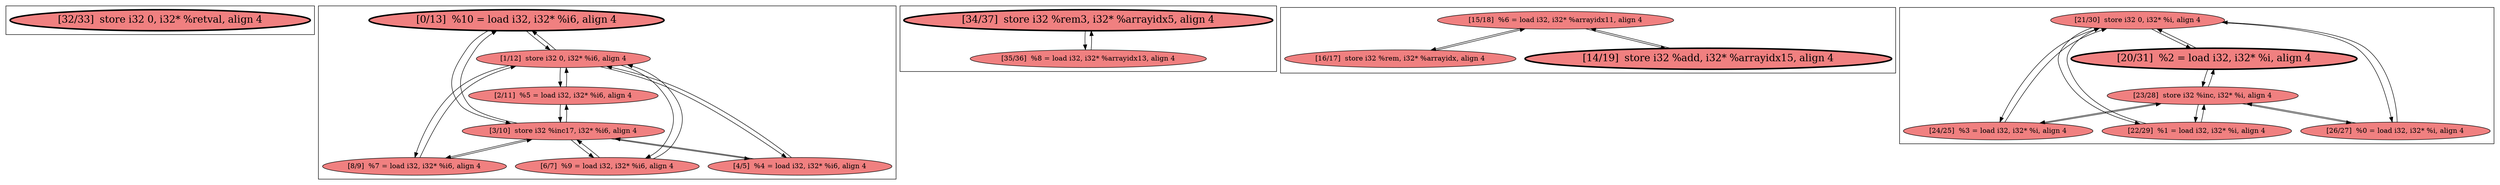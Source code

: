 
digraph G {





subgraph cluster4 {


node61 [penwidth=3.0,fontsize=20,fillcolor=lightcoral,label="[32/33]  store i32 0, i32* %retval, align 4",shape=ellipse,style=filled ]



}

subgraph cluster3 {


node55 [penwidth=3.0,fontsize=20,fillcolor=lightcoral,label="[0/13]  %10 = load i32, i32* %i6, align 4",shape=ellipse,style=filled ]
node54 [fillcolor=lightcoral,label="[8/9]  %7 = load i32, i32* %i6, align 4",shape=ellipse,style=filled ]
node57 [fillcolor=lightcoral,label="[1/12]  store i32 0, i32* %i6, align 4",shape=ellipse,style=filled ]
node60 [fillcolor=lightcoral,label="[6/7]  %9 = load i32, i32* %i6, align 4",shape=ellipse,style=filled ]
node56 [fillcolor=lightcoral,label="[3/10]  store i32 %inc17, i32* %i6, align 4",shape=ellipse,style=filled ]
node58 [fillcolor=lightcoral,label="[4/5]  %4 = load i32, i32* %i6, align 4",shape=ellipse,style=filled ]
node59 [fillcolor=lightcoral,label="[2/11]  %5 = load i32, i32* %i6, align 4",shape=ellipse,style=filled ]

node57->node60 [ ]
node60->node57 [ ]
node56->node54 [ ]
node56->node58 [ ]
node58->node57 [ ]
node58->node56 [ ]
node56->node55 [ ]
node59->node57 [ ]
node54->node56 [ ]
node59->node56 [ ]
node55->node56 [ ]
node56->node59 [ ]
node55->node57 [ ]
node57->node55 [ ]
node57->node59 [ ]
node54->node57 [ ]
node57->node58 [ ]
node57->node54 [ ]
node60->node56 [ ]
node56->node60 [ ]


}

subgraph cluster2 {


node53 [penwidth=3.0,fontsize=20,fillcolor=lightcoral,label="[34/37]  store i32 %rem3, i32* %arrayidx5, align 4",shape=ellipse,style=filled ]
node52 [fillcolor=lightcoral,label="[35/36]  %8 = load i32, i32* %arrayidx13, align 4",shape=ellipse,style=filled ]

node52->node53 [ ]
node53->node52 [ ]


}

subgraph cluster0 {


node45 [fillcolor=lightcoral,label="[15/18]  %6 = load i32, i32* %arrayidx11, align 4",shape=ellipse,style=filled ]
node43 [fillcolor=lightcoral,label="[16/17]  store i32 %rem, i32* %arrayidx, align 4",shape=ellipse,style=filled ]
node44 [penwidth=3.0,fontsize=20,fillcolor=lightcoral,label="[14/19]  store i32 %add, i32* %arrayidx15, align 4",shape=ellipse,style=filled ]

node44->node45 [ ]
node45->node44 [ ]
node45->node43 [ ]
node43->node45 [ ]


}

subgraph cluster1 {


node51 [fillcolor=lightcoral,label="[21/30]  store i32 0, i32* %i, align 4",shape=ellipse,style=filled ]
node50 [penwidth=3.0,fontsize=20,fillcolor=lightcoral,label="[20/31]  %2 = load i32, i32* %i, align 4",shape=ellipse,style=filled ]
node49 [fillcolor=lightcoral,label="[23/28]  store i32 %inc, i32* %i, align 4",shape=ellipse,style=filled ]
node48 [fillcolor=lightcoral,label="[22/29]  %1 = load i32, i32* %i, align 4",shape=ellipse,style=filled ]
node46 [fillcolor=lightcoral,label="[26/27]  %0 = load i32, i32* %i, align 4",shape=ellipse,style=filled ]
node47 [fillcolor=lightcoral,label="[24/25]  %3 = load i32, i32* %i, align 4",shape=ellipse,style=filled ]

node46->node51 [ ]
node51->node46 [ ]
node48->node51 [ ]
node48->node49 [ ]
node47->node51 [ ]
node49->node48 [ ]
node51->node47 [ ]
node47->node49 [ ]
node50->node51 [ ]
node51->node50 [ ]
node49->node46 [ ]
node50->node49 [ ]
node49->node50 [ ]
node51->node48 [ ]
node49->node47 [ ]
node46->node49 [ ]


}

}
